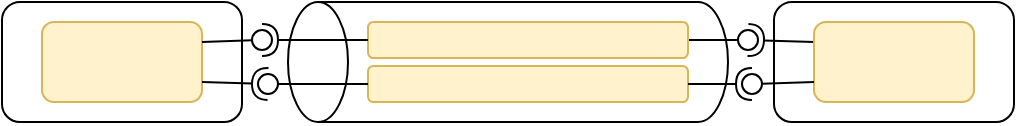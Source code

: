 <mxfile version="20.2.3" type="device"><diagram id="UhjeMTFuKwbWv0BOZ_KE" name="Page-1"><mxGraphModel dx="367" dy="288" grid="1" gridSize="10" guides="1" tooltips="1" connect="1" arrows="1" fold="1" page="1" pageScale="1" pageWidth="850" pageHeight="1100" math="0" shadow="0"><root><mxCell id="0"/><mxCell id="1" parent="0"/><mxCell id="pFYEI5Ns_PsrVRiPd8xI-1" value="" style="shape=cylinder3;whiteSpace=wrap;html=1;boundedLbl=1;backgroundOutline=1;size=15;rotation=-90;" vertex="1" parent="1"><mxGeometry x="340" y="120" width="60" height="220" as="geometry"/></mxCell><mxCell id="pFYEI5Ns_PsrVRiPd8xI-2" value="" style="rounded=1;whiteSpace=wrap;html=1;" vertex="1" parent="1"><mxGeometry x="117" y="200" width="120" height="60" as="geometry"/></mxCell><mxCell id="pFYEI5Ns_PsrVRiPd8xI-3" value="" style="rounded=1;whiteSpace=wrap;html=1;" vertex="1" parent="1"><mxGeometry x="503" y="200" width="120" height="60" as="geometry"/></mxCell><mxCell id="pFYEI5Ns_PsrVRiPd8xI-4" value="" style="rounded=0;orthogonalLoop=1;jettySize=auto;html=1;endArrow=none;endFill=0;sketch=0;sourcePerimeterSpacing=0;targetPerimeterSpacing=0;exitX=1;exitY=0.5;exitDx=0;exitDy=0;" edge="1" target="pFYEI5Ns_PsrVRiPd8xI-6" parent="1" source="pFYEI5Ns_PsrVRiPd8xI-9"><mxGeometry relative="1" as="geometry"><mxPoint x="470" y="219" as="sourcePoint"/></mxGeometry></mxCell><mxCell id="pFYEI5Ns_PsrVRiPd8xI-5" value="" style="rounded=0;orthogonalLoop=1;jettySize=auto;html=1;endArrow=halfCircle;endFill=0;entryX=0.5;entryY=0.5;endSize=6;strokeWidth=1;sketch=0;exitX=0;exitY=0.25;exitDx=0;exitDy=0;" edge="1" target="pFYEI5Ns_PsrVRiPd8xI-6" parent="1" source="pFYEI5Ns_PsrVRiPd8xI-8"><mxGeometry relative="1" as="geometry"><mxPoint x="510" y="219" as="sourcePoint"/></mxGeometry></mxCell><mxCell id="pFYEI5Ns_PsrVRiPd8xI-6" value="" style="ellipse;whiteSpace=wrap;html=1;align=center;aspect=fixed;resizable=0;points=[];outlineConnect=0;sketch=0;" vertex="1" parent="1"><mxGeometry x="485" y="214" width="10" height="10" as="geometry"/></mxCell><mxCell id="pFYEI5Ns_PsrVRiPd8xI-7" value="" style="rounded=1;whiteSpace=wrap;html=1;fillColor=#fff2cc;strokeColor=#d6b656;" vertex="1" parent="1"><mxGeometry x="137" y="210" width="80" height="40" as="geometry"/></mxCell><mxCell id="pFYEI5Ns_PsrVRiPd8xI-8" value="" style="rounded=1;whiteSpace=wrap;html=1;fillColor=#fff2cc;strokeColor=#d6b656;" vertex="1" parent="1"><mxGeometry x="523" y="210" width="80" height="40" as="geometry"/></mxCell><mxCell id="pFYEI5Ns_PsrVRiPd8xI-9" value="" style="rounded=1;whiteSpace=wrap;html=1;fillColor=#fff2cc;strokeColor=#d6b656;" vertex="1" parent="1"><mxGeometry x="300" y="210" width="160" height="18" as="geometry"/></mxCell><mxCell id="pFYEI5Ns_PsrVRiPd8xI-10" value="" style="rounded=1;whiteSpace=wrap;html=1;fillColor=#fff2cc;strokeColor=#d6b656;" vertex="1" parent="1"><mxGeometry x="300" y="232" width="160" height="18" as="geometry"/></mxCell><mxCell id="pFYEI5Ns_PsrVRiPd8xI-20" value="" style="rounded=0;orthogonalLoop=1;jettySize=auto;html=1;endArrow=none;endFill=0;sketch=0;sourcePerimeterSpacing=0;targetPerimeterSpacing=0;exitX=1;exitY=0.25;exitDx=0;exitDy=0;" edge="1" parent="1" target="pFYEI5Ns_PsrVRiPd8xI-22" source="pFYEI5Ns_PsrVRiPd8xI-7"><mxGeometry relative="1" as="geometry"><mxPoint x="227" y="219" as="sourcePoint"/></mxGeometry></mxCell><mxCell id="pFYEI5Ns_PsrVRiPd8xI-21" value="" style="rounded=0;orthogonalLoop=1;jettySize=auto;html=1;endArrow=halfCircle;endFill=0;entryX=0.5;entryY=0.5;endSize=6;strokeWidth=1;sketch=0;" edge="1" parent="1" target="pFYEI5Ns_PsrVRiPd8xI-22" source="pFYEI5Ns_PsrVRiPd8xI-9"><mxGeometry relative="1" as="geometry"><mxPoint x="267" y="219" as="sourcePoint"/></mxGeometry></mxCell><mxCell id="pFYEI5Ns_PsrVRiPd8xI-22" value="" style="ellipse;whiteSpace=wrap;html=1;align=center;aspect=fixed;resizable=0;points=[];outlineConnect=0;sketch=0;" vertex="1" parent="1"><mxGeometry x="242" y="214" width="10" height="10" as="geometry"/></mxCell><mxCell id="pFYEI5Ns_PsrVRiPd8xI-23" value="" style="rounded=0;orthogonalLoop=1;jettySize=auto;html=1;endArrow=none;endFill=0;sketch=0;sourcePerimeterSpacing=0;targetPerimeterSpacing=0;" edge="1" parent="1" target="pFYEI5Ns_PsrVRiPd8xI-25" source="pFYEI5Ns_PsrVRiPd8xI-10"><mxGeometry relative="1" as="geometry"><mxPoint x="270" y="241" as="sourcePoint"/></mxGeometry></mxCell><mxCell id="pFYEI5Ns_PsrVRiPd8xI-24" value="" style="rounded=0;orthogonalLoop=1;jettySize=auto;html=1;endArrow=halfCircle;endFill=0;entryX=0.5;entryY=0.5;endSize=6;strokeWidth=1;sketch=0;exitX=1;exitY=0.75;exitDx=0;exitDy=0;" edge="1" parent="1" target="pFYEI5Ns_PsrVRiPd8xI-25" source="pFYEI5Ns_PsrVRiPd8xI-7"><mxGeometry relative="1" as="geometry"><mxPoint x="200" y="241" as="sourcePoint"/></mxGeometry></mxCell><mxCell id="pFYEI5Ns_PsrVRiPd8xI-25" value="" style="ellipse;whiteSpace=wrap;html=1;align=center;aspect=fixed;resizable=0;points=[];outlineConnect=0;sketch=0;" vertex="1" parent="1"><mxGeometry x="245" y="236" width="10" height="10" as="geometry"/></mxCell><mxCell id="pFYEI5Ns_PsrVRiPd8xI-26" value="" style="rounded=0;orthogonalLoop=1;jettySize=auto;html=1;endArrow=none;endFill=0;sketch=0;sourcePerimeterSpacing=0;targetPerimeterSpacing=0;exitX=0;exitY=0.75;exitDx=0;exitDy=0;" edge="1" parent="1" target="pFYEI5Ns_PsrVRiPd8xI-28" source="pFYEI5Ns_PsrVRiPd8xI-8"><mxGeometry relative="1" as="geometry"><mxPoint x="512" y="241" as="sourcePoint"/></mxGeometry></mxCell><mxCell id="pFYEI5Ns_PsrVRiPd8xI-27" value="" style="rounded=0;orthogonalLoop=1;jettySize=auto;html=1;endArrow=halfCircle;endFill=0;entryX=0.5;entryY=0.5;endSize=6;strokeWidth=1;sketch=0;exitX=1;exitY=0.5;exitDx=0;exitDy=0;" edge="1" parent="1" target="pFYEI5Ns_PsrVRiPd8xI-28" source="pFYEI5Ns_PsrVRiPd8xI-10"><mxGeometry relative="1" as="geometry"><mxPoint x="470" y="241" as="sourcePoint"/></mxGeometry></mxCell><mxCell id="pFYEI5Ns_PsrVRiPd8xI-28" value="" style="ellipse;whiteSpace=wrap;html=1;align=center;aspect=fixed;resizable=0;points=[];outlineConnect=0;sketch=0;" vertex="1" parent="1"><mxGeometry x="487" y="236" width="10" height="10" as="geometry"/></mxCell></root></mxGraphModel></diagram></mxfile>